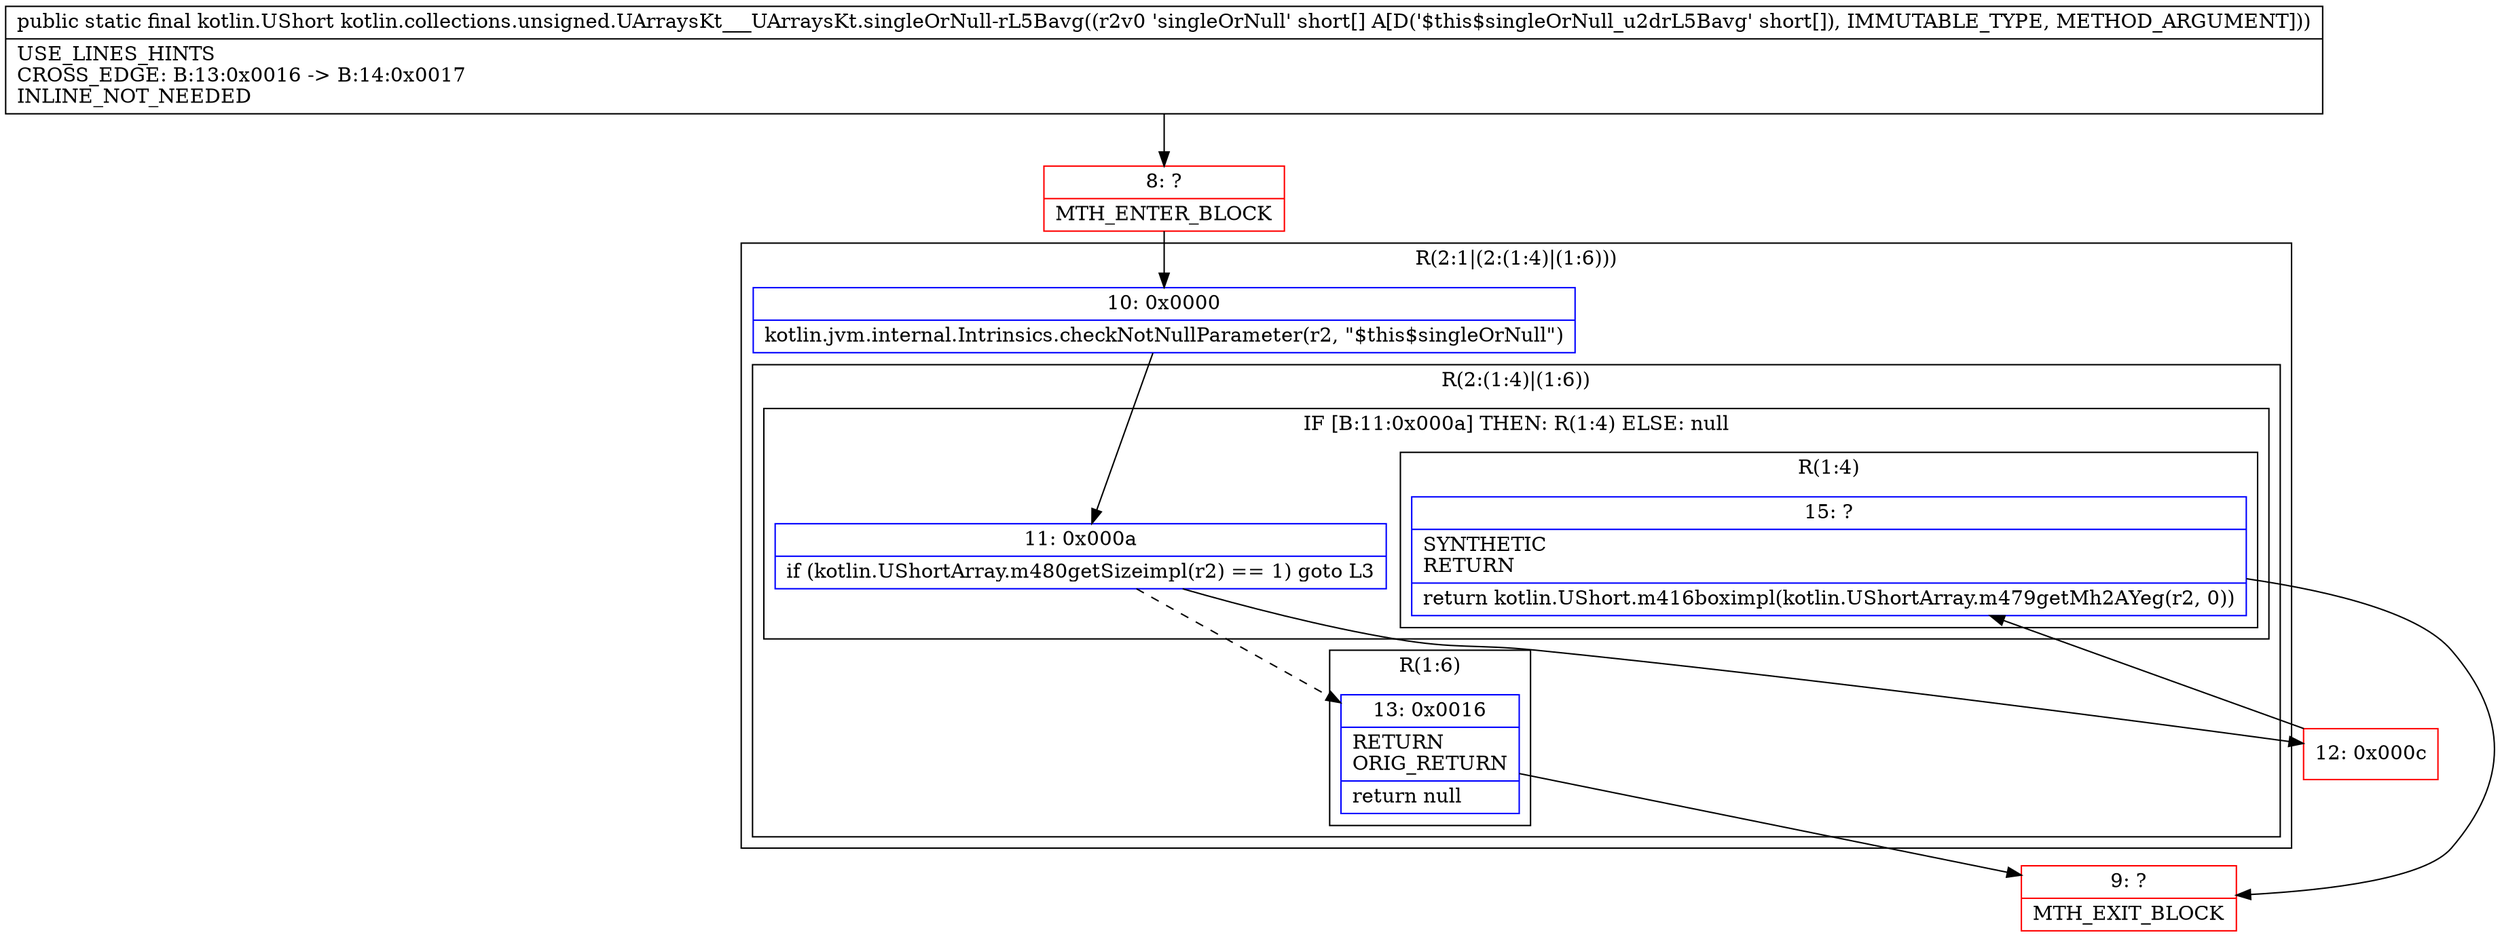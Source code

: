 digraph "CFG forkotlin.collections.unsigned.UArraysKt___UArraysKt.singleOrNull\-rL5Bavg([S)Lkotlin\/UShort;" {
subgraph cluster_Region_667440871 {
label = "R(2:1|(2:(1:4)|(1:6)))";
node [shape=record,color=blue];
Node_10 [shape=record,label="{10\:\ 0x0000|kotlin.jvm.internal.Intrinsics.checkNotNullParameter(r2, \"$this$singleOrNull\")\l}"];
subgraph cluster_Region_1038096441 {
label = "R(2:(1:4)|(1:6))";
node [shape=record,color=blue];
subgraph cluster_IfRegion_1914844840 {
label = "IF [B:11:0x000a] THEN: R(1:4) ELSE: null";
node [shape=record,color=blue];
Node_11 [shape=record,label="{11\:\ 0x000a|if (kotlin.UShortArray.m480getSizeimpl(r2) == 1) goto L3\l}"];
subgraph cluster_Region_1226417873 {
label = "R(1:4)";
node [shape=record,color=blue];
Node_15 [shape=record,label="{15\:\ ?|SYNTHETIC\lRETURN\l|return kotlin.UShort.m416boximpl(kotlin.UShortArray.m479getMh2AYeg(r2, 0))\l}"];
}
}
subgraph cluster_Region_738438779 {
label = "R(1:6)";
node [shape=record,color=blue];
Node_13 [shape=record,label="{13\:\ 0x0016|RETURN\lORIG_RETURN\l|return null\l}"];
}
}
}
Node_8 [shape=record,color=red,label="{8\:\ ?|MTH_ENTER_BLOCK\l}"];
Node_12 [shape=record,color=red,label="{12\:\ 0x000c}"];
Node_9 [shape=record,color=red,label="{9\:\ ?|MTH_EXIT_BLOCK\l}"];
MethodNode[shape=record,label="{public static final kotlin.UShort kotlin.collections.unsigned.UArraysKt___UArraysKt.singleOrNull\-rL5Bavg((r2v0 'singleOrNull' short[] A[D('$this$singleOrNull_u2drL5Bavg' short[]), IMMUTABLE_TYPE, METHOD_ARGUMENT]))  | USE_LINES_HINTS\lCROSS_EDGE: B:13:0x0016 \-\> B:14:0x0017\lINLINE_NOT_NEEDED\l}"];
MethodNode -> Node_8;Node_10 -> Node_11;
Node_11 -> Node_12;
Node_11 -> Node_13[style=dashed];
Node_15 -> Node_9;
Node_13 -> Node_9;
Node_8 -> Node_10;
Node_12 -> Node_15;
}

